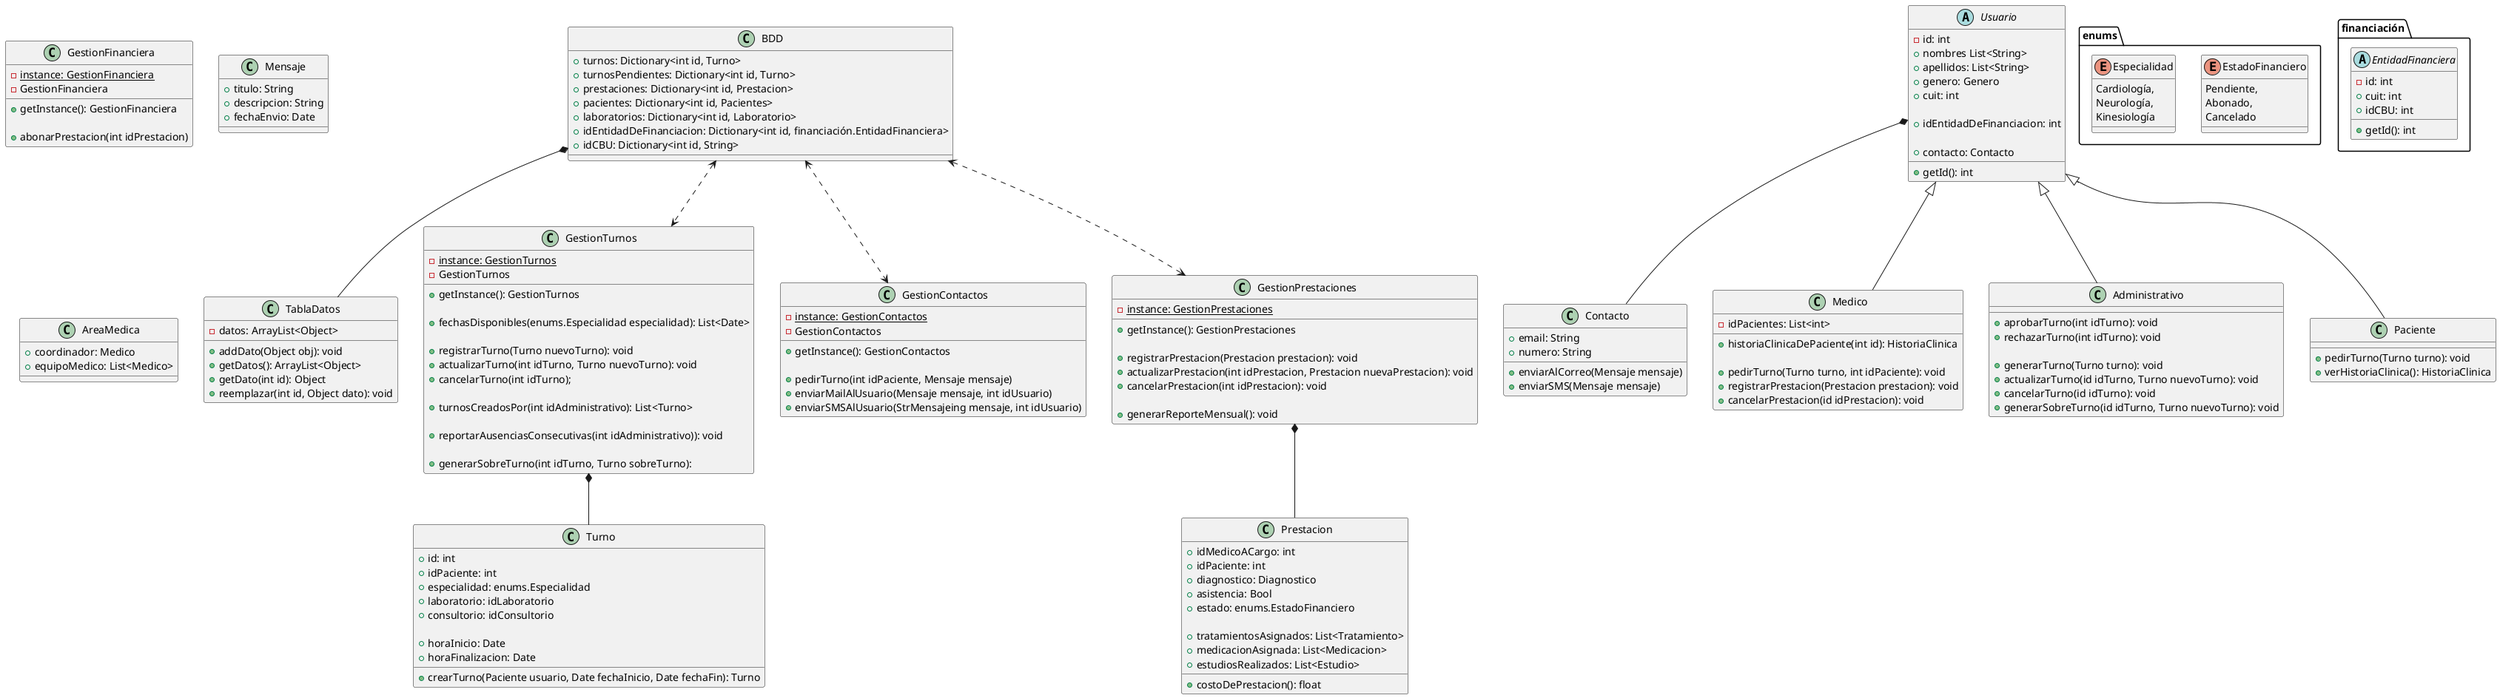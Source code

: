 @startuml

class BDD {
    +turnos: Dictionary<int id, Turno>
    +turnosPendientes: Dictionary<int id, Turno>
    +prestaciones: Dictionary<int id, Prestacion>
    +pacientes: Dictionary<int id, Pacientes>
    +laboratorios: Dictionary<int id, Laboratorio>
    +idEntidadDeFinanciacion: Dictionary<int id, financiación.EntidadFinanciera>
    +idCBU: Dictionary<int id, String>
}

class TablaDatos {

    -datos: ArrayList<Object>

    +addDato(Object obj): void
    +getDatos(): ArrayList<Object>
    +getDato(int id): Object
    +reemplazar(int id, Object dato): void
}

class GestionTurnos {
    {static} -instance: GestionTurnos
    -GestionTurnos

    +getInstance(): GestionTurnos

    +fechasDisponibles(enums.Especialidad especialidad): List<Date>

    +registrarTurno(Turno nuevoTurno): void
    +actualizarTurno(int idTurno, Turno nuevoTurno): void
    +cancelarTurno(int idTurno);

    +turnosCreadosPor(int idAdministrativo): List<Turno>

    +reportarAusenciasConsecutivas(int idAdministrativo)): void

    +generarSobreTurno(int idTurno, Turno sobreTurno):
}

class GestionContactos {
    {static} -instance: GestionContactos
    -GestionContactos

    +getInstance(): GestionContactos

    +pedirTurno(int idPaciente, Mensaje mensaje)
    +enviarMailAlUsuario(Mensaje mensaje, int idUsuario)
    +enviarSMSAlUsuario(StrMensajeing mensaje, int idUsuario)
}

class GestionPrestaciones {
    {static} -instance: GestionPrestaciones
    
    +getInstance(): GestionPrestaciones

    +registrarPrestacion(Prestacion prestacion): void
    +actualizarPrestacion(int idPrestacion, Prestacion nuevaPrestacion): void
    +cancelarPrestacion(int idPrestacion): void

    +generarReporteMensual(): void
}

class GestionFinanciera {
    {static} -instance: GestionFinanciera
    -GestionFinanciera

    +getInstance(): GestionFinanciera

    +abonarPrestacion(int idPrestacion)
}

class Prestacion {
    +idMedicoACargo: int
    +idPaciente: int
    +diagnostico: Diagnostico
    +asistencia: Bool
    +estado: enums.EstadoFinanciero

    +tratamientosAsignados: List<Tratamiento>
    +medicacionAsignada: List<Medicacion>
    +estudiosRealizados: List<Estudio>

    +costoDePrestacion(): float
}

enum enums.EstadoFinanciero {
    Pendiente,
    Abonado,
    Cancelado
}

enum enums.Especialidad {
    Cardiología,
    Neurología,
    Kinesiología
}

class Mensaje {
    +titulo: String
    +descripcion: String
    +fechaEnvio: Date
}

class AreaMedica {
    +coordinador: Medico
    +equipoMedico: List<Medico>
}

class Turno {
    +id: int
    +idPaciente: int
    +especialidad: enums.Especialidad
    +laboratorio: idLaboratorio
    +consultorio: idConsultorio

    +horaInicio: Date
    +horaFinalizacion: Date

    +crearTurno(Paciente usuario, Date fechaInicio, Date fechaFin): Turno
}

class Contacto {
    +email: String
    +numero: String

    +enviarAlCorreo(Mensaje mensaje)
    +enviarSMS(Mensaje mensaje)
}

abstract class Usuario {
    -id: int
    +nombres List<String>
    +apellidos: List<String>
    +genero: Genero
    +cuit: int

    +idEntidadDeFinanciacion: int

    +contacto: Contacto
    +getId(): int
}

abstract class financiación.EntidadFinanciera {
    -id: int
    +cuit: int
    +idCBU: int

    +getId(): int
    'ObraSocial,
    'Prepaga,
    'Particular
}



class Medico {
    -idPacientes: List<int>

    +historiaClinicaDePaciente(int id): HistoriaClinica

    +pedirTurno(Turno turno, int idPaciente): void
    +registrarPrestacion(Prestacion prestacion): void
    +cancelarPrestacion(id idPrestacion): void
}

class Administrativo {
    +aprobarTurno(int idTurno): void
    +rechazarTurno(int idTurno): void

    +generarTurno(Turno turno): void
    +actualizarTurno(id idTurno, Turno nuevoTurno): void
    +cancelarTurno(id idTurno): void
    +generarSobreTurno(id idTurno, Turno nuevoTurno): void
}
class Paciente {
    +pedirTurno(Turno turno): void
    +verHistoriaClinica(): HistoriaClinica
}

' Herencias
Usuario <|-- Paciente
Usuario <|-- Administrativo
Usuario <|-- Medico

' Composicion
GestionTurnos *-- Turno
GestionPrestaciones *-- Prestacion
Usuario *-- Contacto

' Uso de metodos
'Administrativo ..> GestionTurnos
'Administrativo ..> GestionContactos

' Uso de administracion.BDD
BDD <..> GestionTurnos
BDD <..> GestionContactos
BDD <..> GestionPrestaciones
BDD *-- TablaDatos

@enduml